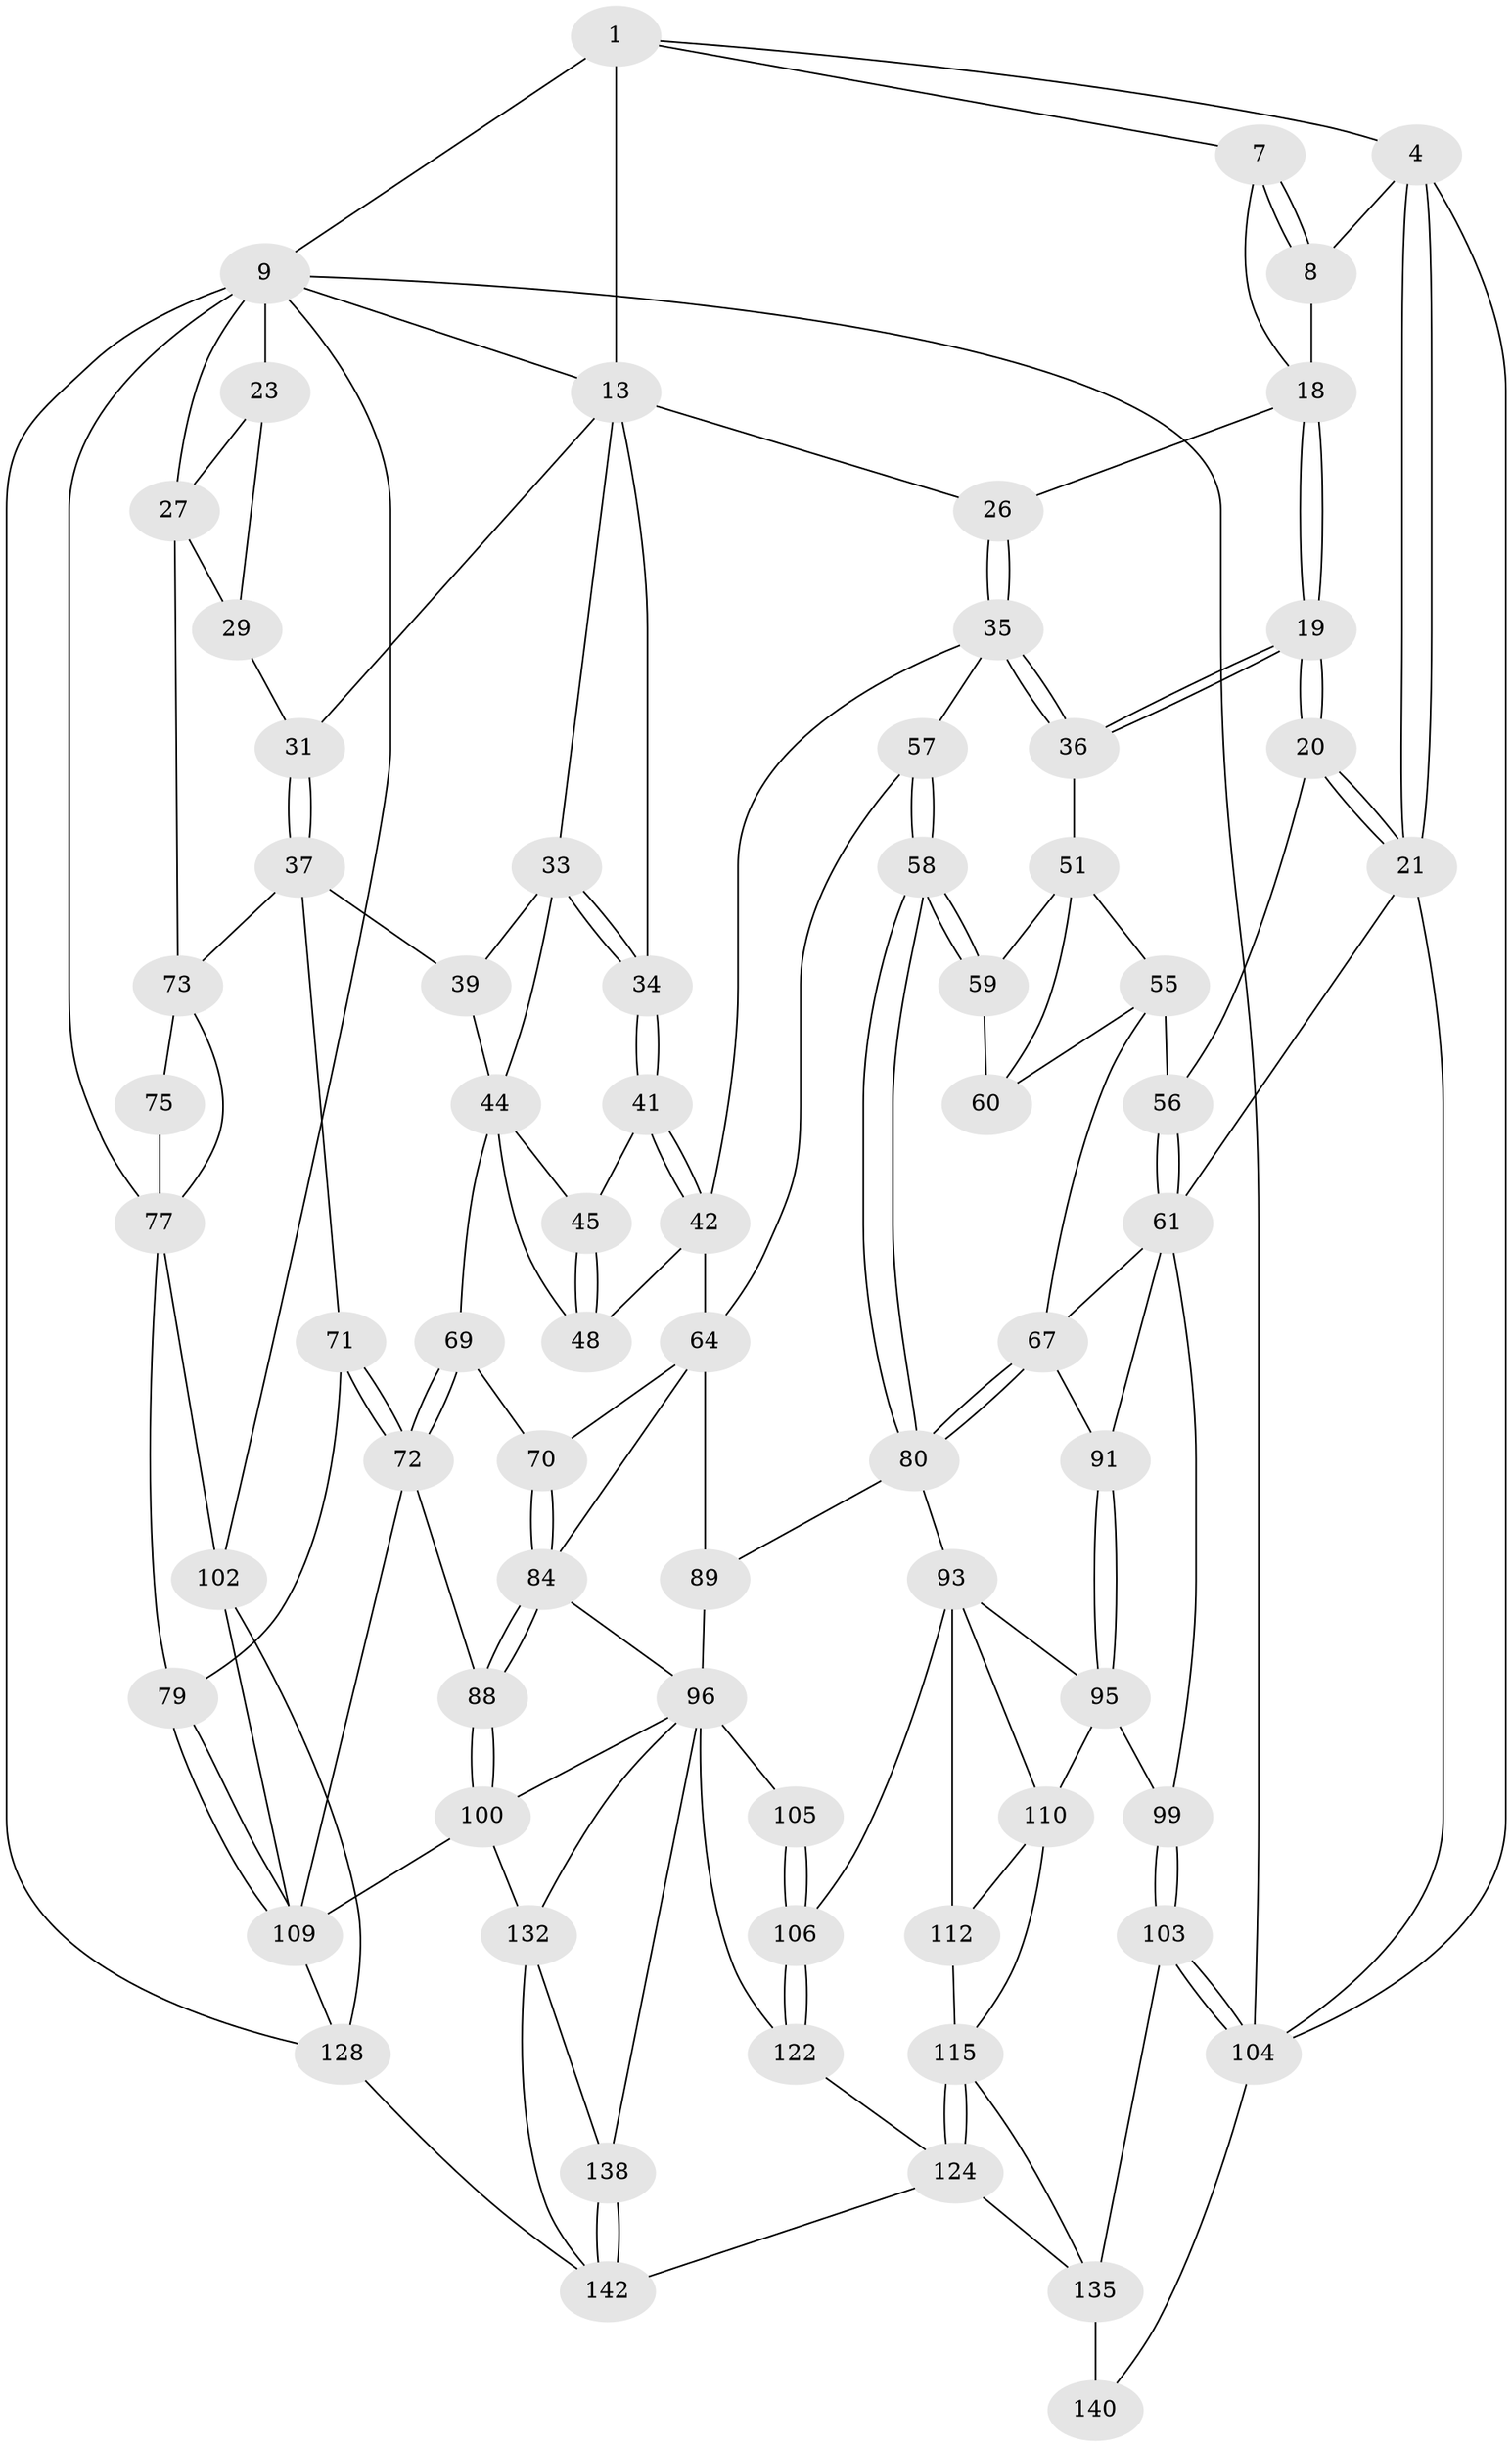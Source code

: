 // original degree distribution, {3: 0.04895104895104895, 5: 0.45454545454545453, 4: 0.22377622377622378, 6: 0.2727272727272727}
// Generated by graph-tools (version 1.1) at 2025/28/03/15/25 16:28:03]
// undirected, 71 vertices, 162 edges
graph export_dot {
graph [start="1"]
  node [color=gray90,style=filled];
  1 [pos="+0.46354823080439994+0",super="+2+6"];
  4 [pos="+0+0",super="+5"];
  7 [pos="+0.39550729359676345+0.1005030503507581"];
  8 [pos="+0.22305389126895725+0"];
  9 [pos="+0.941053344446967+0.03301302395201577",super="+11+10"];
  13 [pos="+0.6873170759874175+0.0043916256223283",super="+14"];
  18 [pos="+0.20462659780491516+0.02077731801600601",super="+22"];
  19 [pos="+0.10586787286641308+0.1705921871021996"];
  20 [pos="+0+0.20586273045293604",super="+53"];
  21 [pos="+0+0.1828877447739139",super="+63"];
  23 [pos="+0.9400097086025333+0.15049778419687335",super="+24"];
  26 [pos="+0.32305708942040107+0.23127490719847452"];
  27 [pos="+1+0.2668787205621684",super="+50+28"];
  29 [pos="+0.8902550066142499+0.2199261378302089",super="+30"];
  31 [pos="+0.8145025840196098+0.3379424298270481"];
  33 [pos="+0.6207696370898574+0.2740251027618727",super="+40"];
  34 [pos="+0.4889091099527698+0.2858908977597343"];
  35 [pos="+0.2526209908972066+0.2900068459255016",super="+43"];
  36 [pos="+0.25070382273625913+0.29028899307044853"];
  37 [pos="+0.8125331401079176+0.3752591927636913",super="+74+38"];
  39 [pos="+0.6820524517068617+0.4040651612139738"];
  41 [pos="+0.48640805835866807+0.31195984084104517"];
  42 [pos="+0.43793645001655535+0.3658564115537439",super="+49"];
  44 [pos="+0.5406618764098782+0.3493164851769996",super="+46"];
  45 [pos="+0.5308122150376415+0.3468923794594295"];
  48 [pos="+0.5407707562398493+0.42752573288602047"];
  51 [pos="+0.15913870932023821+0.37350530776986507",super="+54+52"];
  55 [pos="+0.08570164968237555+0.41887868172428394",super="+66"];
  56 [pos="+0.0650956780957997+0.4105413846720933"];
  57 [pos="+0.3330700217734509+0.5070597320535549"];
  58 [pos="+0.3117664533264394+0.5143640561399473"];
  59 [pos="+0.24434326866800166+0.44696059787407727"];
  60 [pos="+0.1615045080351166+0.48221840355364165"];
  61 [pos="+0.021380308853566714+0.4718074470648331",super="+62"];
  64 [pos="+0.43863906527080715+0.48537867783693384",super="+65"];
  67 [pos="+0.12468549145577287+0.5358080131363758",super="+68"];
  69 [pos="+0.5781873111439039+0.4771830387964529"];
  70 [pos="+0.44715996318848245+0.49216215303201516"];
  71 [pos="+0.7182446601803346+0.5668637553357789"];
  72 [pos="+0.714510361513248+0.5703682168588471",super="+87"];
  73 [pos="+1+0.3640636783628615",super="+76"];
  75 [pos="+0.9330748702519936+0.4662471962222337"];
  77 [pos="+0.9635462738388769+0.5664112463681895",super="+78+83"];
  79 [pos="+0.8412732733398482+0.5988983346958477"];
  80 [pos="+0.2847186847145764+0.5667179730145424",super="+90"];
  84 [pos="+0.5145855193626079+0.5859227308411414",super="+85"];
  88 [pos="+0.6118684238518737+0.6292175894150798"];
  89 [pos="+0.369860024762705+0.6482285989760819"];
  91 [pos="+0.10907956714608605+0.5715003223813457"];
  93 [pos="+0.28100694788703784+0.6158474756302066",super="+94+107"];
  95 [pos="+0.12270727220401637+0.6028185487255479",super="+98"];
  96 [pos="+0.45193280910481+0.7223961914492268",super="+97+101"];
  99 [pos="+0+0.778588705554507"];
  100 [pos="+0.57728692267739+0.6767973168969773",super="+126"];
  102 [pos="+0.9782024120669596+0.721475589990293",super="+108"];
  103 [pos="+0+0.7882426049943221"];
  104 [pos="+0+0.801418775113811",super="+125"];
  105 [pos="+0.3617843649189996+0.7156999170454295"];
  106 [pos="+0.2760997718106427+0.7220651391798991"];
  109 [pos="+0.9129931490907939+0.7337402037505801",super="+120"];
  110 [pos="+0.1417913992393509+0.6879304725608321",super="+111"];
  112 [pos="+0.258308076301744+0.7069848192343503",super="+114+113"];
  115 [pos="+0.24510566876370926+0.8646468344641592",super="+116"];
  122 [pos="+0.2735075660942081+0.7524535894109737",super="+123"];
  124 [pos="+0.25160425505777917+0.8667472892291982",super="+141"];
  128 [pos="+0.8308762834271537+1",super="+130"];
  132 [pos="+0.5300462269103048+0.8933836595596005",super="+137"];
  135 [pos="+0.12169889130516759+0.8769516496705112",super="+139+136"];
  138 [pos="+0.45920909064311727+0.9795242947984287"];
  140 [pos="+0.09370541961781567+1"];
  142 [pos="+0.37747353171040093+1",super="+143"];
  1 -- 4;
  1 -- 13 [weight=2];
  1 -- 7;
  1 -- 9;
  4 -- 21;
  4 -- 21;
  4 -- 104;
  4 -- 8;
  7 -- 8;
  7 -- 8;
  7 -- 18;
  8 -- 18;
  9 -- 13;
  9 -- 23 [weight=2];
  9 -- 128;
  9 -- 102;
  9 -- 104;
  9 -- 27;
  9 -- 77;
  13 -- 33;
  13 -- 34;
  13 -- 26;
  13 -- 31;
  18 -- 19;
  18 -- 19;
  18 -- 26;
  19 -- 20;
  19 -- 20;
  19 -- 36;
  19 -- 36;
  20 -- 21;
  20 -- 21;
  20 -- 56;
  21 -- 104;
  21 -- 61;
  23 -- 29;
  23 -- 27;
  26 -- 35;
  26 -- 35;
  27 -- 73;
  27 -- 29 [weight=2];
  29 -- 31;
  31 -- 37;
  31 -- 37;
  33 -- 34;
  33 -- 34;
  33 -- 44;
  33 -- 39;
  34 -- 41;
  34 -- 41;
  35 -- 36;
  35 -- 36;
  35 -- 57;
  35 -- 42;
  36 -- 51;
  37 -- 73;
  37 -- 39;
  37 -- 71;
  39 -- 44;
  41 -- 42;
  41 -- 42;
  41 -- 45;
  42 -- 48;
  42 -- 64;
  44 -- 45;
  44 -- 48;
  44 -- 69;
  45 -- 48;
  45 -- 48;
  51 -- 60;
  51 -- 55;
  51 -- 59;
  55 -- 56;
  55 -- 67;
  55 -- 60;
  56 -- 61;
  56 -- 61;
  57 -- 58;
  57 -- 58;
  57 -- 64;
  58 -- 59;
  58 -- 59;
  58 -- 80;
  58 -- 80;
  59 -- 60;
  61 -- 67;
  61 -- 99;
  61 -- 91;
  64 -- 70;
  64 -- 84;
  64 -- 89;
  67 -- 80;
  67 -- 80;
  67 -- 91;
  69 -- 70;
  69 -- 72;
  69 -- 72;
  70 -- 84;
  70 -- 84;
  71 -- 72;
  71 -- 72;
  71 -- 79;
  72 -- 88;
  72 -- 109;
  73 -- 75;
  73 -- 77;
  75 -- 77;
  77 -- 102;
  77 -- 79;
  79 -- 109;
  79 -- 109;
  80 -- 89;
  80 -- 93;
  84 -- 88;
  84 -- 88;
  84 -- 96;
  88 -- 100;
  88 -- 100;
  89 -- 96;
  91 -- 95;
  91 -- 95;
  93 -- 110;
  93 -- 95;
  93 -- 112;
  93 -- 106;
  95 -- 99;
  95 -- 110;
  96 -- 105 [weight=2];
  96 -- 100;
  96 -- 132;
  96 -- 138;
  96 -- 122 [weight=2];
  99 -- 103;
  99 -- 103;
  100 -- 132;
  100 -- 109 [weight=2];
  102 -- 128;
  102 -- 109;
  103 -- 104;
  103 -- 104;
  103 -- 135;
  104 -- 140;
  105 -- 106;
  105 -- 106;
  106 -- 122;
  106 -- 122;
  109 -- 128;
  110 -- 115;
  110 -- 112;
  112 -- 115;
  115 -- 124;
  115 -- 124;
  115 -- 135;
  122 -- 124;
  124 -- 142;
  124 -- 135;
  128 -- 142;
  132 -- 138;
  132 -- 142;
  135 -- 140 [weight=2];
  138 -- 142;
  138 -- 142;
}
